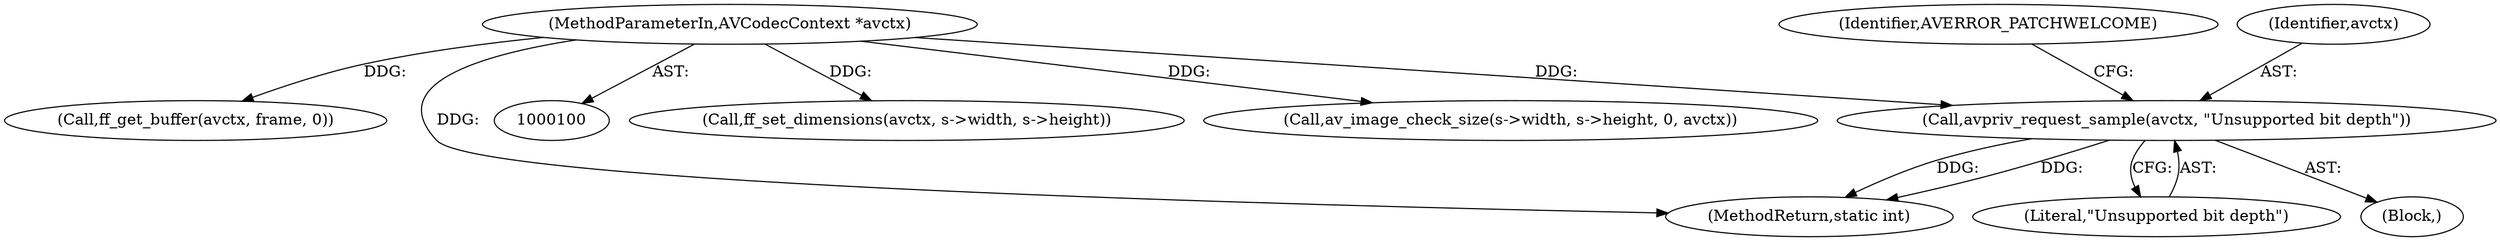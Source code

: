 digraph "0_FFmpeg_8c2ea3030af7b40a3c4275696fb5c76cdb80950a@pointer" {
"1000226" [label="(Call,avpriv_request_sample(avctx, \"Unsupported bit depth\"))"];
"1000101" [label="(MethodParameterIn,AVCodecContext *avctx)"];
"1000330" [label="(Call,ff_set_dimensions(avctx, s->width, s->height))"];
"1000298" [label="(Call,av_image_check_size(s->width, s->height, 0, avctx))"];
"1000225" [label="(Block,)"];
"1000226" [label="(Call,avpriv_request_sample(avctx, \"Unsupported bit depth\"))"];
"1000348" [label="(Call,ff_get_buffer(avctx, frame, 0))"];
"1000230" [label="(Identifier,AVERROR_PATCHWELCOME)"];
"1000101" [label="(MethodParameterIn,AVCodecContext *avctx)"];
"1000931" [label="(MethodReturn,static int)"];
"1000228" [label="(Literal,\"Unsupported bit depth\")"];
"1000227" [label="(Identifier,avctx)"];
"1000226" -> "1000225"  [label="AST: "];
"1000226" -> "1000228"  [label="CFG: "];
"1000227" -> "1000226"  [label="AST: "];
"1000228" -> "1000226"  [label="AST: "];
"1000230" -> "1000226"  [label="CFG: "];
"1000226" -> "1000931"  [label="DDG: "];
"1000226" -> "1000931"  [label="DDG: "];
"1000101" -> "1000226"  [label="DDG: "];
"1000101" -> "1000100"  [label="AST: "];
"1000101" -> "1000931"  [label="DDG: "];
"1000101" -> "1000298"  [label="DDG: "];
"1000101" -> "1000330"  [label="DDG: "];
"1000101" -> "1000348"  [label="DDG: "];
}
